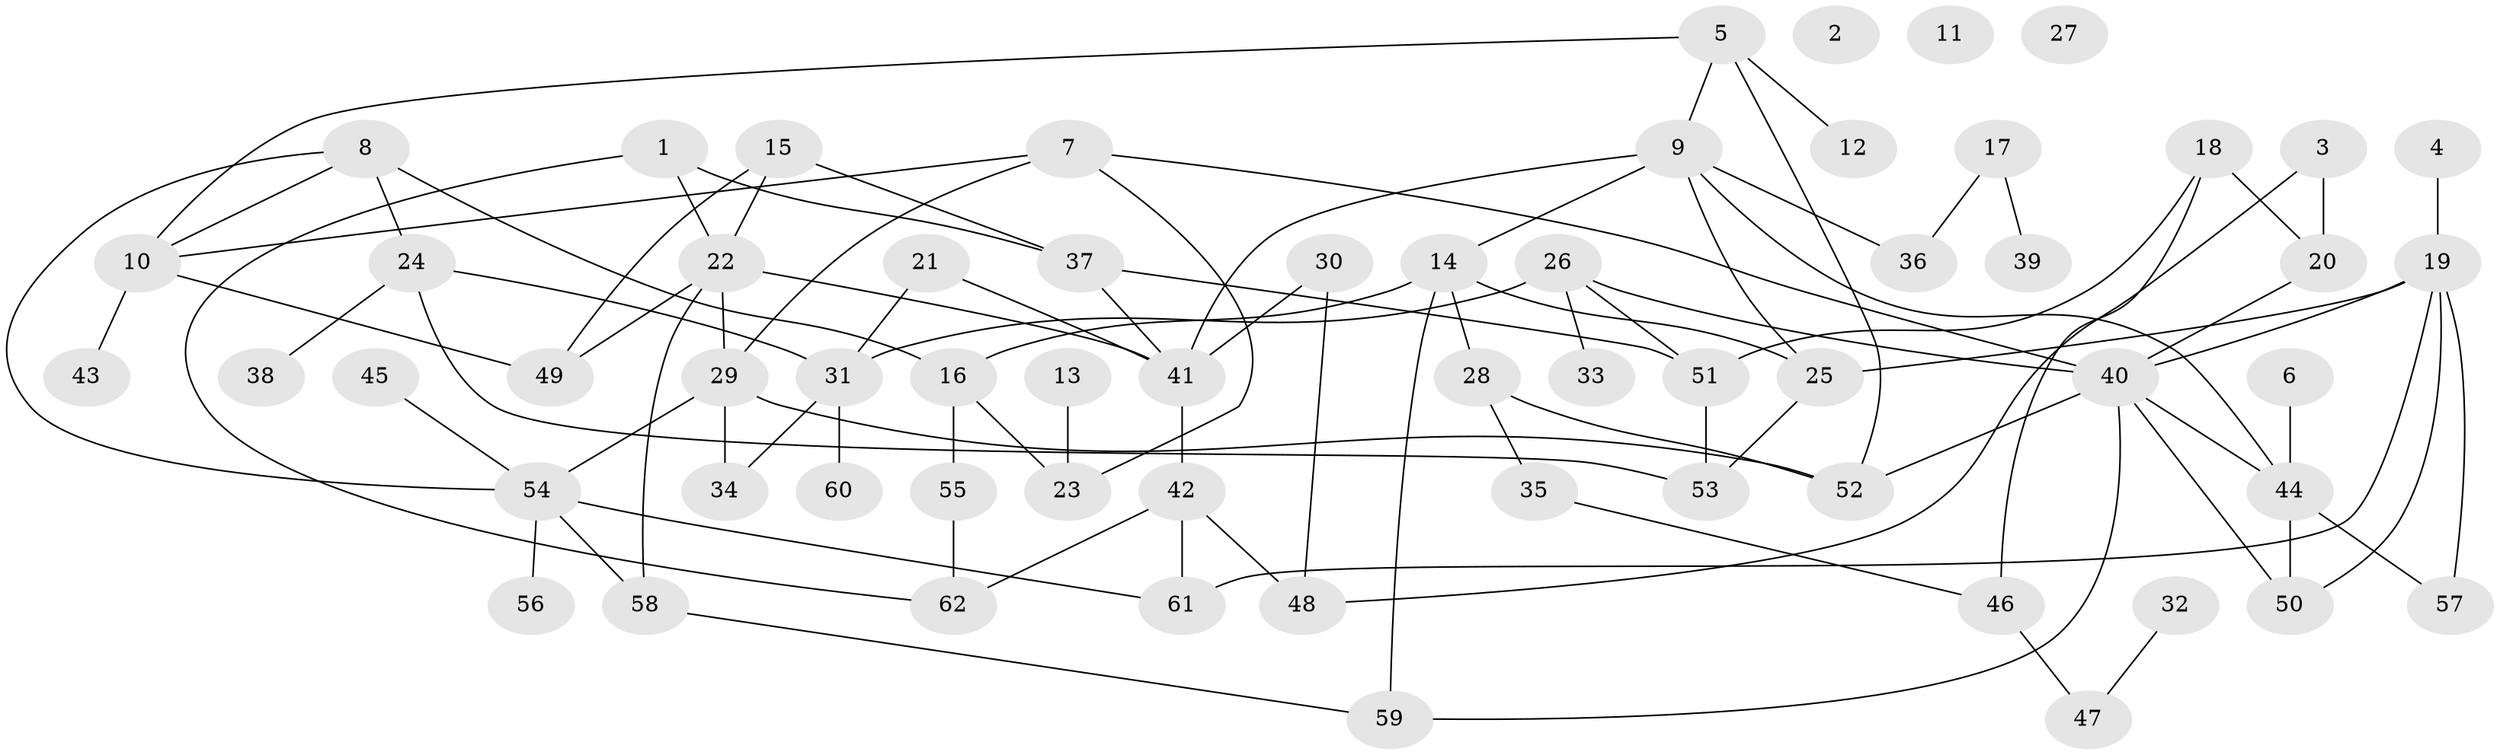 // coarse degree distribution, {0: 0.0967741935483871, 1: 0.3548387096774194, 4: 0.0967741935483871, 2: 0.16129032258064516, 3: 0.12903225806451613, 6: 0.06451612903225806, 5: 0.03225806451612903, 14: 0.03225806451612903, 8: 0.03225806451612903}
// Generated by graph-tools (version 1.1) at 2025/42/03/04/25 21:42:29]
// undirected, 62 vertices, 92 edges
graph export_dot {
graph [start="1"]
  node [color=gray90,style=filled];
  1;
  2;
  3;
  4;
  5;
  6;
  7;
  8;
  9;
  10;
  11;
  12;
  13;
  14;
  15;
  16;
  17;
  18;
  19;
  20;
  21;
  22;
  23;
  24;
  25;
  26;
  27;
  28;
  29;
  30;
  31;
  32;
  33;
  34;
  35;
  36;
  37;
  38;
  39;
  40;
  41;
  42;
  43;
  44;
  45;
  46;
  47;
  48;
  49;
  50;
  51;
  52;
  53;
  54;
  55;
  56;
  57;
  58;
  59;
  60;
  61;
  62;
  1 -- 22;
  1 -- 37;
  1 -- 62;
  3 -- 20;
  3 -- 48;
  4 -- 19;
  5 -- 9;
  5 -- 10;
  5 -- 12;
  5 -- 52;
  6 -- 44;
  7 -- 10;
  7 -- 23;
  7 -- 29;
  7 -- 40;
  8 -- 10;
  8 -- 16;
  8 -- 24;
  8 -- 54;
  9 -- 14;
  9 -- 25;
  9 -- 36;
  9 -- 41;
  9 -- 44;
  10 -- 43;
  10 -- 49;
  13 -- 23;
  14 -- 16;
  14 -- 25;
  14 -- 28;
  14 -- 59;
  15 -- 22;
  15 -- 37;
  15 -- 49;
  16 -- 23;
  16 -- 55;
  17 -- 36;
  17 -- 39;
  18 -- 20;
  18 -- 46;
  18 -- 51;
  19 -- 25;
  19 -- 40;
  19 -- 50;
  19 -- 57;
  19 -- 61;
  20 -- 40;
  21 -- 31;
  21 -- 41;
  22 -- 29;
  22 -- 41;
  22 -- 49;
  22 -- 58;
  24 -- 31;
  24 -- 38;
  24 -- 53;
  25 -- 53;
  26 -- 31;
  26 -- 33;
  26 -- 40;
  26 -- 51;
  28 -- 35;
  28 -- 52;
  29 -- 34;
  29 -- 52;
  29 -- 54;
  30 -- 41;
  30 -- 48;
  31 -- 34;
  31 -- 60;
  32 -- 47;
  35 -- 46;
  37 -- 41;
  37 -- 51;
  40 -- 44;
  40 -- 50;
  40 -- 52;
  40 -- 59;
  41 -- 42;
  42 -- 48;
  42 -- 61;
  42 -- 62;
  44 -- 50;
  44 -- 57;
  45 -- 54;
  46 -- 47;
  51 -- 53;
  54 -- 56;
  54 -- 58;
  54 -- 61;
  55 -- 62;
  58 -- 59;
}
